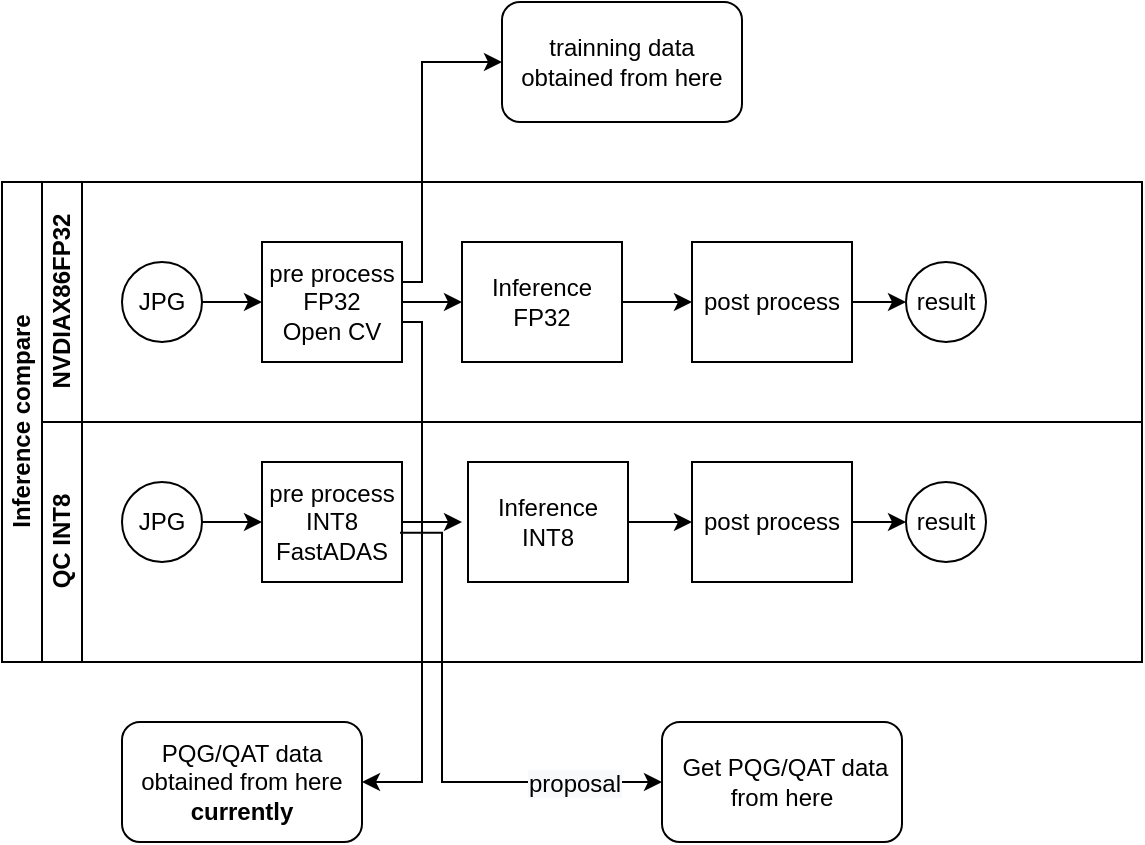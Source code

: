<mxfile version="20.3.6" type="github">
  <diagram id="prtHgNgQTEPvFCAcTncT" name="Page-1">
    <mxGraphModel dx="813" dy="504" grid="1" gridSize="10" guides="1" tooltips="1" connect="1" arrows="1" fold="1" page="1" pageScale="1" pageWidth="827" pageHeight="1169" math="0" shadow="0">
      <root>
        <mxCell id="0" />
        <mxCell id="1" parent="0" />
        <mxCell id="dNxyNK7c78bLwvsdeMH5-19" value="Inference compare" style="swimlane;html=1;childLayout=stackLayout;resizeParent=1;resizeParentMax=0;horizontal=0;startSize=20;horizontalStack=0;" parent="1" vertex="1">
          <mxGeometry x="120" y="120" width="570" height="240" as="geometry" />
        </mxCell>
        <mxCell id="dNxyNK7c78bLwvsdeMH5-20" value="NVDIAX86FP32" style="swimlane;html=1;startSize=20;horizontal=0;" parent="dNxyNK7c78bLwvsdeMH5-19" vertex="1">
          <mxGeometry x="20" width="550" height="120" as="geometry" />
        </mxCell>
        <mxCell id="dNxyNK7c78bLwvsdeMH5-25" value="" style="edgeStyle=orthogonalEdgeStyle;rounded=0;orthogonalLoop=1;jettySize=auto;html=1;" parent="dNxyNK7c78bLwvsdeMH5-20" source="dNxyNK7c78bLwvsdeMH5-23" target="dNxyNK7c78bLwvsdeMH5-24" edge="1">
          <mxGeometry relative="1" as="geometry" />
        </mxCell>
        <mxCell id="dNxyNK7c78bLwvsdeMH5-23" value="JPG" style="ellipse;whiteSpace=wrap;html=1;" parent="dNxyNK7c78bLwvsdeMH5-20" vertex="1">
          <mxGeometry x="40" y="40" width="40" height="40" as="geometry" />
        </mxCell>
        <mxCell id="dNxyNK7c78bLwvsdeMH5-24" value="pre process&lt;br&gt;FP32 &lt;br&gt;Open CV" style="rounded=0;whiteSpace=wrap;html=1;fontFamily=Helvetica;fontSize=12;fontColor=#000000;align=center;" parent="dNxyNK7c78bLwvsdeMH5-20" vertex="1">
          <mxGeometry x="110" y="30" width="70" height="60" as="geometry" />
        </mxCell>
        <mxCell id="Ky2AE4jO79jFG5TjMVxC-8" value="" style="edgeStyle=orthogonalEdgeStyle;rounded=0;orthogonalLoop=1;jettySize=auto;html=1;" edge="1" parent="dNxyNK7c78bLwvsdeMH5-20" source="dNxyNK7c78bLwvsdeMH5-30" target="Ky2AE4jO79jFG5TjMVxC-4">
          <mxGeometry relative="1" as="geometry" />
        </mxCell>
        <mxCell id="dNxyNK7c78bLwvsdeMH5-30" value="post process" style="rounded=0;whiteSpace=wrap;html=1;fontFamily=Helvetica;fontSize=12;fontColor=#000000;align=center;" parent="dNxyNK7c78bLwvsdeMH5-20" vertex="1">
          <mxGeometry x="325" y="30" width="80" height="60" as="geometry" />
        </mxCell>
        <mxCell id="Ky2AE4jO79jFG5TjMVxC-7" style="edgeStyle=orthogonalEdgeStyle;rounded=0;orthogonalLoop=1;jettySize=auto;html=1;exitX=1;exitY=0.5;exitDx=0;exitDy=0;entryX=0;entryY=0.5;entryDx=0;entryDy=0;" edge="1" parent="dNxyNK7c78bLwvsdeMH5-20" source="Ky2AE4jO79jFG5TjMVxC-3" target="dNxyNK7c78bLwvsdeMH5-30">
          <mxGeometry relative="1" as="geometry" />
        </mxCell>
        <mxCell id="Ky2AE4jO79jFG5TjMVxC-3" value="Inference&lt;br&gt;FP32" style="rounded=0;whiteSpace=wrap;html=1;fontFamily=Helvetica;fontSize=12;fontColor=#000000;align=center;" vertex="1" parent="dNxyNK7c78bLwvsdeMH5-20">
          <mxGeometry x="210" y="30" width="80" height="60" as="geometry" />
        </mxCell>
        <mxCell id="Ky2AE4jO79jFG5TjMVxC-4" value="result" style="ellipse;whiteSpace=wrap;html=1;" vertex="1" parent="dNxyNK7c78bLwvsdeMH5-20">
          <mxGeometry x="432" y="40" width="40" height="40" as="geometry" />
        </mxCell>
        <mxCell id="Ky2AE4jO79jFG5TjMVxC-32" style="edgeStyle=orthogonalEdgeStyle;rounded=0;orthogonalLoop=1;jettySize=auto;html=1;exitX=0.986;exitY=0.59;exitDx=0;exitDy=0;exitPerimeter=0;entryX=0;entryY=0.5;entryDx=0;entryDy=0;" edge="1" parent="dNxyNK7c78bLwvsdeMH5-20" target="Ky2AE4jO79jFG5TjMVxC-20">
          <mxGeometry relative="1" as="geometry">
            <mxPoint x="180" y="50.0" as="sourcePoint" />
            <mxPoint x="220" y="-60" as="targetPoint" />
            <Array as="points">
              <mxPoint x="190" y="50" />
              <mxPoint x="190" y="-60" />
            </Array>
          </mxGeometry>
        </mxCell>
        <mxCell id="dNxyNK7c78bLwvsdeMH5-21" value="QC INT8" style="swimlane;html=1;startSize=20;horizontal=0;" parent="dNxyNK7c78bLwvsdeMH5-19" vertex="1">
          <mxGeometry x="20" y="120" width="550" height="120" as="geometry" />
        </mxCell>
        <mxCell id="Ky2AE4jO79jFG5TjMVxC-10" value="JPG" style="ellipse;whiteSpace=wrap;html=1;" vertex="1" parent="dNxyNK7c78bLwvsdeMH5-21">
          <mxGeometry x="40" y="30" width="40" height="40" as="geometry" />
        </mxCell>
        <mxCell id="Ky2AE4jO79jFG5TjMVxC-11" value="pre process&lt;br&gt;INT8&lt;br&gt;FastADAS" style="rounded=0;whiteSpace=wrap;html=1;fontFamily=Helvetica;fontSize=12;fontColor=#000000;align=center;" vertex="1" parent="dNxyNK7c78bLwvsdeMH5-21">
          <mxGeometry x="110" y="20" width="70" height="60" as="geometry" />
        </mxCell>
        <mxCell id="Ky2AE4jO79jFG5TjMVxC-9" value="" style="edgeStyle=orthogonalEdgeStyle;rounded=0;orthogonalLoop=1;jettySize=auto;html=1;" edge="1" parent="dNxyNK7c78bLwvsdeMH5-21" source="Ky2AE4jO79jFG5TjMVxC-10" target="Ky2AE4jO79jFG5TjMVxC-11">
          <mxGeometry relative="1" as="geometry" />
        </mxCell>
        <mxCell id="Ky2AE4jO79jFG5TjMVxC-13" value="post process" style="rounded=0;whiteSpace=wrap;html=1;fontFamily=Helvetica;fontSize=12;fontColor=#000000;align=center;" vertex="1" parent="dNxyNK7c78bLwvsdeMH5-21">
          <mxGeometry x="325" y="20" width="80" height="60" as="geometry" />
        </mxCell>
        <mxCell id="Ky2AE4jO79jFG5TjMVxC-14" style="edgeStyle=orthogonalEdgeStyle;rounded=0;orthogonalLoop=1;jettySize=auto;html=1;exitX=1;exitY=0.5;exitDx=0;exitDy=0;entryX=0;entryY=0.5;entryDx=0;entryDy=0;" edge="1" parent="dNxyNK7c78bLwvsdeMH5-21" source="Ky2AE4jO79jFG5TjMVxC-15" target="Ky2AE4jO79jFG5TjMVxC-13">
          <mxGeometry relative="1" as="geometry" />
        </mxCell>
        <mxCell id="Ky2AE4jO79jFG5TjMVxC-15" value="Inference&lt;br&gt;INT8" style="rounded=0;whiteSpace=wrap;html=1;fontFamily=Helvetica;fontSize=12;fontColor=#000000;align=center;" vertex="1" parent="dNxyNK7c78bLwvsdeMH5-21">
          <mxGeometry x="213" y="20" width="80" height="60" as="geometry" />
        </mxCell>
        <mxCell id="Ky2AE4jO79jFG5TjMVxC-16" value="result" style="ellipse;whiteSpace=wrap;html=1;" vertex="1" parent="dNxyNK7c78bLwvsdeMH5-21">
          <mxGeometry x="432" y="30" width="40" height="40" as="geometry" />
        </mxCell>
        <mxCell id="Ky2AE4jO79jFG5TjMVxC-12" value="" style="edgeStyle=orthogonalEdgeStyle;rounded=0;orthogonalLoop=1;jettySize=auto;html=1;" edge="1" parent="dNxyNK7c78bLwvsdeMH5-21" source="Ky2AE4jO79jFG5TjMVxC-13" target="Ky2AE4jO79jFG5TjMVxC-16">
          <mxGeometry relative="1" as="geometry" />
        </mxCell>
        <mxCell id="Ky2AE4jO79jFG5TjMVxC-17" style="edgeStyle=orthogonalEdgeStyle;rounded=0;orthogonalLoop=1;jettySize=auto;html=1;" edge="1" parent="dNxyNK7c78bLwvsdeMH5-21" source="Ky2AE4jO79jFG5TjMVxC-11">
          <mxGeometry relative="1" as="geometry">
            <mxPoint x="210" y="50" as="targetPoint" />
          </mxGeometry>
        </mxCell>
        <mxCell id="Ky2AE4jO79jFG5TjMVxC-30" style="edgeStyle=orthogonalEdgeStyle;rounded=0;orthogonalLoop=1;jettySize=auto;html=1;entryX=1;entryY=0.5;entryDx=0;entryDy=0;exitX=0.986;exitY=0.59;exitDx=0;exitDy=0;exitPerimeter=0;" edge="1" parent="dNxyNK7c78bLwvsdeMH5-21" target="Ky2AE4jO79jFG5TjMVxC-23">
          <mxGeometry relative="1" as="geometry">
            <mxPoint x="180" y="-44.6" as="sourcePoint" />
            <mxPoint x="310.98" y="80" as="targetPoint" />
            <Array as="points">
              <mxPoint x="180" y="-50" />
              <mxPoint x="190" y="-50" />
              <mxPoint x="190" y="180" />
            </Array>
          </mxGeometry>
        </mxCell>
        <mxCell id="Ky2AE4jO79jFG5TjMVxC-6" style="edgeStyle=orthogonalEdgeStyle;rounded=0;orthogonalLoop=1;jettySize=auto;html=1;" edge="1" parent="1" source="dNxyNK7c78bLwvsdeMH5-24">
          <mxGeometry relative="1" as="geometry">
            <mxPoint x="350" y="180" as="targetPoint" />
          </mxGeometry>
        </mxCell>
        <mxCell id="Ky2AE4jO79jFG5TjMVxC-20" value="trainning data obtained from here" style="rounded=1;whiteSpace=wrap;html=1;" vertex="1" parent="1">
          <mxGeometry x="370" y="30" width="120" height="60" as="geometry" />
        </mxCell>
        <mxCell id="Ky2AE4jO79jFG5TjMVxC-26" style="edgeStyle=orthogonalEdgeStyle;rounded=0;orthogonalLoop=1;jettySize=auto;html=1;entryX=0;entryY=0.5;entryDx=0;entryDy=0;exitX=0.986;exitY=0.59;exitDx=0;exitDy=0;exitPerimeter=0;" edge="1" parent="1" source="Ky2AE4jO79jFG5TjMVxC-11" target="Ky2AE4jO79jFG5TjMVxC-25">
          <mxGeometry relative="1" as="geometry">
            <Array as="points">
              <mxPoint x="340" y="295" />
              <mxPoint x="340" y="420" />
            </Array>
          </mxGeometry>
        </mxCell>
        <mxCell id="Ky2AE4jO79jFG5TjMVxC-31" value="&lt;span style=&quot;font-size: 12px; background-color: rgb(248, 249, 250);&quot;&gt;proposal&lt;/span&gt;" style="edgeLabel;html=1;align=center;verticalAlign=middle;resizable=0;points=[];" vertex="1" connectable="0" parent="Ky2AE4jO79jFG5TjMVxC-26">
          <mxGeometry x="0.654" y="-1" relative="1" as="geometry">
            <mxPoint as="offset" />
          </mxGeometry>
        </mxCell>
        <mxCell id="Ky2AE4jO79jFG5TjMVxC-23" value="PQG/QAT data obtained from here &lt;b&gt;currently&lt;/b&gt;" style="rounded=1;whiteSpace=wrap;html=1;" vertex="1" parent="1">
          <mxGeometry x="180" y="390" width="120" height="60" as="geometry" />
        </mxCell>
        <mxCell id="Ky2AE4jO79jFG5TjMVxC-25" value="&amp;nbsp;Get PQG/QAT data from here" style="rounded=1;whiteSpace=wrap;html=1;" vertex="1" parent="1">
          <mxGeometry x="450" y="390" width="120" height="60" as="geometry" />
        </mxCell>
      </root>
    </mxGraphModel>
  </diagram>
</mxfile>
